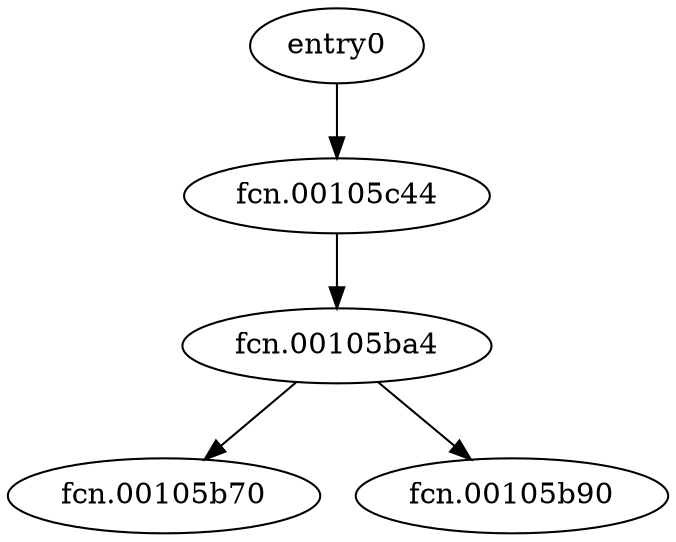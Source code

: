 digraph code {
  "0x00105038" [label="entry0"];
  "0x00105038" -> "0x00105c44";
  "0x00105c44" [label="fcn.00105c44"];
  "0x00105c44" [label="fcn.00105c44"];
  "0x00105c44" -> "0x00105ba4";
  "0x00105ba4" [label="fcn.00105ba4"];
  "0x00105ba4" [label="fcn.00105ba4"];
  "0x00105ba4" -> "0x00105b70";
  "0x00105b70" [label="fcn.00105b70"];
  "0x00105ba4" -> "0x00105b90";
  "0x00105b90" [label="fcn.00105b90"];
}
